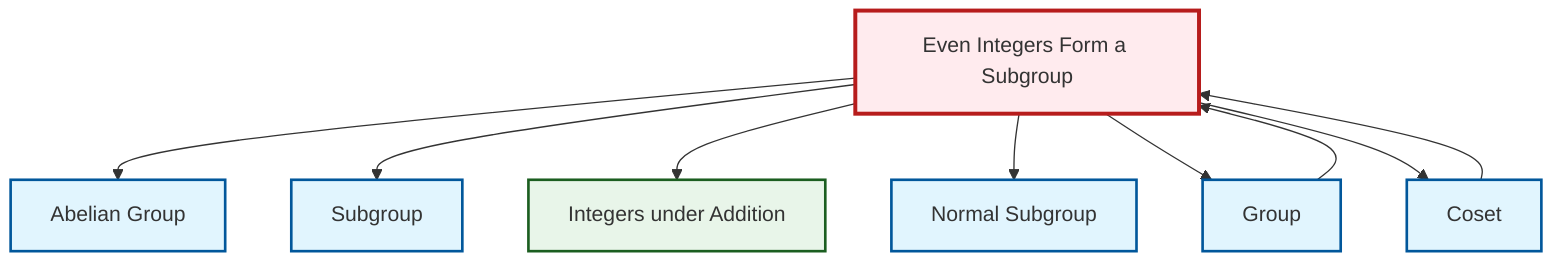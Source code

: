 graph TD
    classDef definition fill:#e1f5fe,stroke:#01579b,stroke-width:2px
    classDef theorem fill:#f3e5f5,stroke:#4a148c,stroke-width:2px
    classDef axiom fill:#fff3e0,stroke:#e65100,stroke-width:2px
    classDef example fill:#e8f5e9,stroke:#1b5e20,stroke-width:2px
    classDef current fill:#ffebee,stroke:#b71c1c,stroke-width:3px
    ex-even-integers-subgroup["Even Integers Form a Subgroup"]:::example
    def-normal-subgroup["Normal Subgroup"]:::definition
    def-abelian-group["Abelian Group"]:::definition
    ex-integers-addition["Integers under Addition"]:::example
    def-group["Group"]:::definition
    def-subgroup["Subgroup"]:::definition
    def-coset["Coset"]:::definition
    ex-even-integers-subgroup --> def-abelian-group
    ex-even-integers-subgroup --> def-subgroup
    ex-even-integers-subgroup --> ex-integers-addition
    def-coset --> ex-even-integers-subgroup
    ex-even-integers-subgroup --> def-normal-subgroup
    ex-even-integers-subgroup --> def-group
    def-group --> ex-even-integers-subgroup
    ex-even-integers-subgroup --> def-coset
    class ex-even-integers-subgroup current